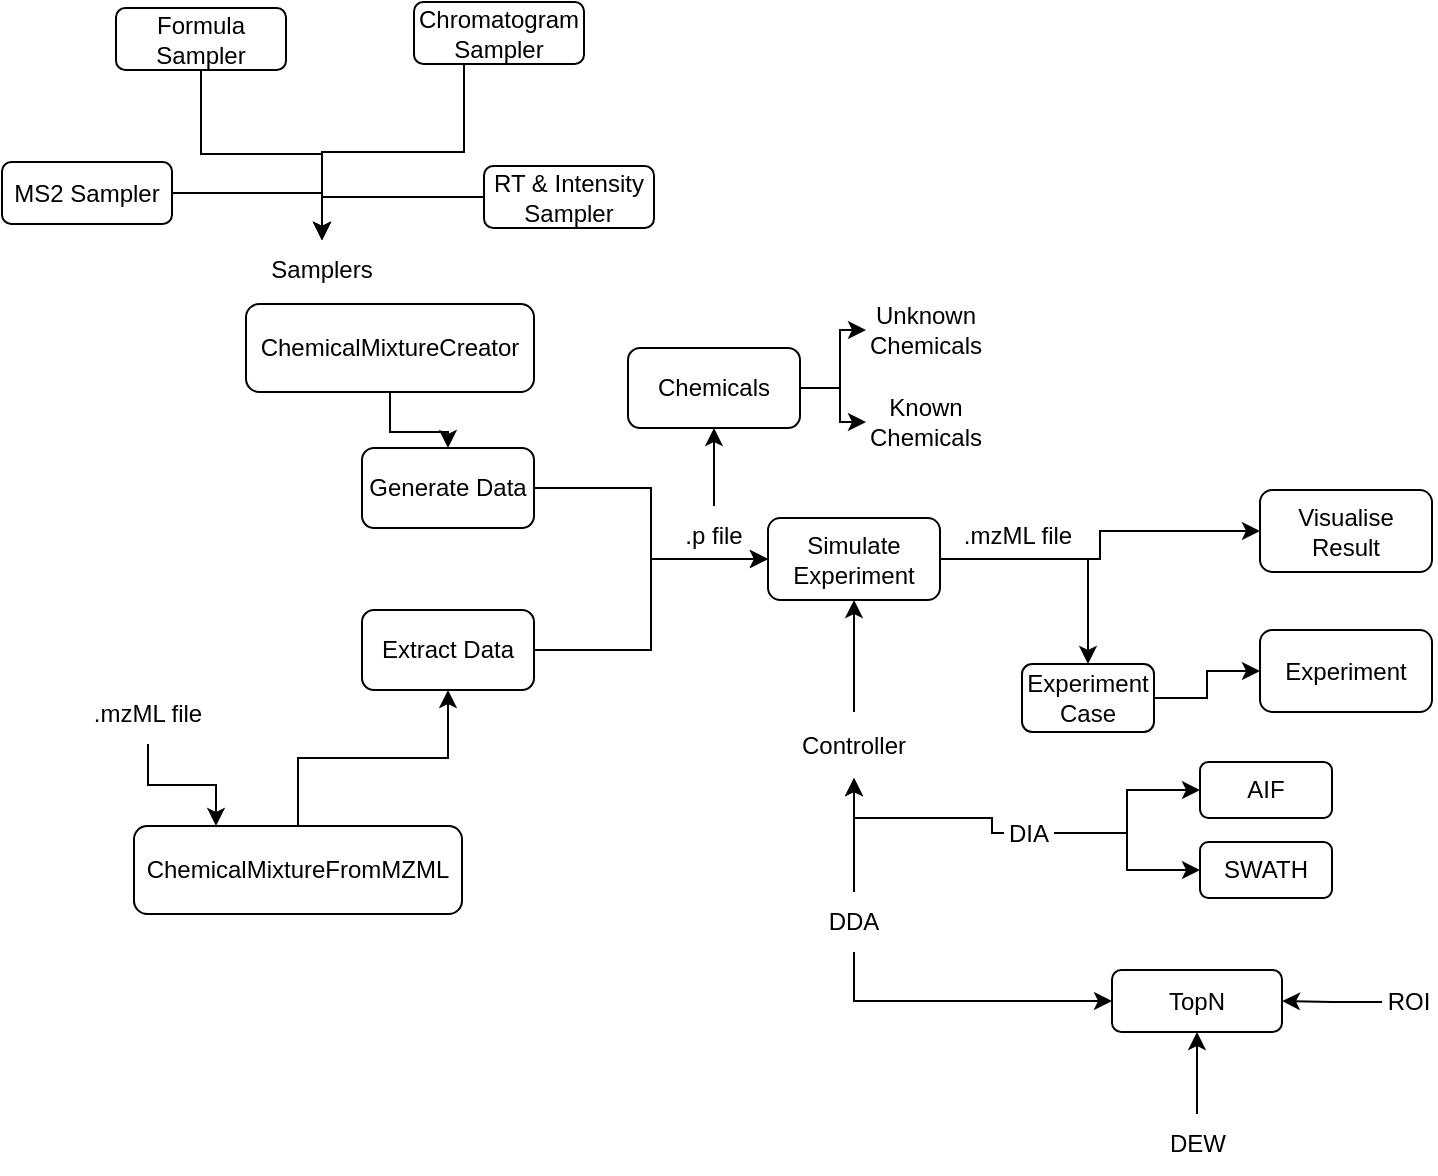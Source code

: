 <mxfile version="22.0.8" type="device">
  <diagram name="Page-1" id="VcRnJ9BwNJT9unxIMpZs">
    <mxGraphModel dx="936" dy="1743" grid="0" gridSize="10" guides="1" tooltips="1" connect="1" arrows="1" fold="1" page="1" pageScale="1" pageWidth="827" pageHeight="1169" math="0" shadow="0">
      <root>
        <mxCell id="0" />
        <mxCell id="1" parent="0" />
        <mxCell id="Hu1bN-nyQSnueHE8qcZ7-10" style="edgeStyle=orthogonalEdgeStyle;rounded=0;orthogonalLoop=1;jettySize=auto;html=1;exitX=1;exitY=0.5;exitDx=0;exitDy=0;entryX=0;entryY=0.5;entryDx=0;entryDy=0;" edge="1" parent="1" source="Hu1bN-nyQSnueHE8qcZ7-1" target="Hu1bN-nyQSnueHE8qcZ7-9">
          <mxGeometry relative="1" as="geometry" />
        </mxCell>
        <mxCell id="Hu1bN-nyQSnueHE8qcZ7-1" value="Generate Data" style="rounded=1;whiteSpace=wrap;html=1;" vertex="1" parent="1">
          <mxGeometry x="187" y="106" width="86" height="40" as="geometry" />
        </mxCell>
        <mxCell id="Hu1bN-nyQSnueHE8qcZ7-11" style="edgeStyle=orthogonalEdgeStyle;rounded=0;orthogonalLoop=1;jettySize=auto;html=1;exitX=1;exitY=0.5;exitDx=0;exitDy=0;entryX=0;entryY=0.5;entryDx=0;entryDy=0;" edge="1" parent="1" source="Hu1bN-nyQSnueHE8qcZ7-2" target="Hu1bN-nyQSnueHE8qcZ7-9">
          <mxGeometry relative="1" as="geometry" />
        </mxCell>
        <mxCell id="Hu1bN-nyQSnueHE8qcZ7-2" value="Extract Data" style="rounded=1;whiteSpace=wrap;html=1;" vertex="1" parent="1">
          <mxGeometry x="187" y="187" width="86" height="40" as="geometry" />
        </mxCell>
        <mxCell id="Hu1bN-nyQSnueHE8qcZ7-74" style="edgeStyle=orthogonalEdgeStyle;rounded=0;orthogonalLoop=1;jettySize=auto;html=1;exitX=0.5;exitY=1;exitDx=0;exitDy=0;entryX=0.25;entryY=0;entryDx=0;entryDy=0;" edge="1" parent="1" source="Hu1bN-nyQSnueHE8qcZ7-5" target="Hu1bN-nyQSnueHE8qcZ7-31">
          <mxGeometry relative="1" as="geometry" />
        </mxCell>
        <mxCell id="Hu1bN-nyQSnueHE8qcZ7-5" value=".mzML file" style="text;html=1;strokeColor=none;fillColor=none;align=center;verticalAlign=middle;whiteSpace=wrap;rounded=0;" vertex="1" parent="1">
          <mxGeometry x="50" y="224" width="60" height="30" as="geometry" />
        </mxCell>
        <mxCell id="Hu1bN-nyQSnueHE8qcZ7-44" style="edgeStyle=orthogonalEdgeStyle;rounded=0;orthogonalLoop=1;jettySize=auto;html=1;exitX=0.5;exitY=0;exitDx=0;exitDy=0;entryX=0.5;entryY=1;entryDx=0;entryDy=0;" edge="1" parent="1" source="Hu1bN-nyQSnueHE8qcZ7-7" target="Hu1bN-nyQSnueHE8qcZ7-43">
          <mxGeometry relative="1" as="geometry" />
        </mxCell>
        <mxCell id="Hu1bN-nyQSnueHE8qcZ7-7" value=".p file" style="text;html=1;strokeColor=none;fillColor=none;align=center;verticalAlign=middle;whiteSpace=wrap;rounded=0;" vertex="1" parent="1">
          <mxGeometry x="333" y="135" width="60" height="30" as="geometry" />
        </mxCell>
        <mxCell id="Hu1bN-nyQSnueHE8qcZ7-17" style="edgeStyle=orthogonalEdgeStyle;rounded=0;orthogonalLoop=1;jettySize=auto;html=1;exitX=1;exitY=0.5;exitDx=0;exitDy=0;entryX=0;entryY=0.5;entryDx=0;entryDy=0;" edge="1" parent="1" source="Hu1bN-nyQSnueHE8qcZ7-9" target="Hu1bN-nyQSnueHE8qcZ7-16">
          <mxGeometry relative="1" as="geometry" />
        </mxCell>
        <mxCell id="Hu1bN-nyQSnueHE8qcZ7-20" style="edgeStyle=orthogonalEdgeStyle;rounded=0;orthogonalLoop=1;jettySize=auto;html=1;exitX=1;exitY=0.5;exitDx=0;exitDy=0;entryX=0.5;entryY=0;entryDx=0;entryDy=0;" edge="1" parent="1" source="Hu1bN-nyQSnueHE8qcZ7-9" target="Hu1bN-nyQSnueHE8qcZ7-53">
          <mxGeometry relative="1" as="geometry">
            <mxPoint x="531" y="258" as="targetPoint" />
          </mxGeometry>
        </mxCell>
        <mxCell id="Hu1bN-nyQSnueHE8qcZ7-9" value="Simulate&lt;br&gt;Experiment" style="rounded=1;whiteSpace=wrap;html=1;" vertex="1" parent="1">
          <mxGeometry x="390" y="141" width="86" height="41" as="geometry" />
        </mxCell>
        <mxCell id="Hu1bN-nyQSnueHE8qcZ7-13" value="Controller" style="text;html=1;strokeColor=none;fillColor=none;align=center;verticalAlign=middle;whiteSpace=wrap;rounded=0;" vertex="1" parent="1">
          <mxGeometry x="403" y="238" width="60" height="33" as="geometry" />
        </mxCell>
        <mxCell id="Hu1bN-nyQSnueHE8qcZ7-14" value="" style="endArrow=classic;html=1;rounded=0;entryX=0.5;entryY=1;entryDx=0;entryDy=0;exitX=0.5;exitY=0;exitDx=0;exitDy=0;" edge="1" parent="1" source="Hu1bN-nyQSnueHE8qcZ7-13" target="Hu1bN-nyQSnueHE8qcZ7-9">
          <mxGeometry width="50" height="50" relative="1" as="geometry">
            <mxPoint x="433" y="216" as="sourcePoint" />
            <mxPoint x="476" y="172" as="targetPoint" />
          </mxGeometry>
        </mxCell>
        <mxCell id="Hu1bN-nyQSnueHE8qcZ7-16" value="Visualise&lt;br&gt;Result" style="rounded=1;whiteSpace=wrap;html=1;" vertex="1" parent="1">
          <mxGeometry x="636" y="127" width="86" height="41" as="geometry" />
        </mxCell>
        <mxCell id="Hu1bN-nyQSnueHE8qcZ7-18" value=".mzML file" style="text;html=1;strokeColor=none;fillColor=none;align=center;verticalAlign=middle;whiteSpace=wrap;rounded=0;" vertex="1" parent="1">
          <mxGeometry x="485" y="135" width="60" height="30" as="geometry" />
        </mxCell>
        <mxCell id="Hu1bN-nyQSnueHE8qcZ7-19" value="Experiment" style="rounded=1;whiteSpace=wrap;html=1;" vertex="1" parent="1">
          <mxGeometry x="636" y="197" width="86" height="41" as="geometry" />
        </mxCell>
        <mxCell id="Hu1bN-nyQSnueHE8qcZ7-70" style="edgeStyle=orthogonalEdgeStyle;rounded=0;orthogonalLoop=1;jettySize=auto;html=1;exitX=0.5;exitY=1;exitDx=0;exitDy=0;entryX=0.5;entryY=0;entryDx=0;entryDy=0;" edge="1" parent="1" source="Hu1bN-nyQSnueHE8qcZ7-26" target="Hu1bN-nyQSnueHE8qcZ7-1">
          <mxGeometry relative="1" as="geometry" />
        </mxCell>
        <mxCell id="Hu1bN-nyQSnueHE8qcZ7-26" value="ChemicalMixtureCreator" style="rounded=1;whiteSpace=wrap;html=1;" vertex="1" parent="1">
          <mxGeometry x="129" y="34" width="144" height="44" as="geometry" />
        </mxCell>
        <mxCell id="Hu1bN-nyQSnueHE8qcZ7-28" value="Samplers" style="text;html=1;strokeColor=none;fillColor=none;align=center;verticalAlign=middle;whiteSpace=wrap;rounded=0;" vertex="1" parent="1">
          <mxGeometry x="137" y="2" width="60" height="30" as="geometry" />
        </mxCell>
        <mxCell id="Hu1bN-nyQSnueHE8qcZ7-32" style="edgeStyle=orthogonalEdgeStyle;rounded=0;orthogonalLoop=1;jettySize=auto;html=1;exitX=0.5;exitY=0;exitDx=0;exitDy=0;entryX=0.5;entryY=1;entryDx=0;entryDy=0;" edge="1" parent="1" source="Hu1bN-nyQSnueHE8qcZ7-31" target="Hu1bN-nyQSnueHE8qcZ7-2">
          <mxGeometry relative="1" as="geometry" />
        </mxCell>
        <mxCell id="Hu1bN-nyQSnueHE8qcZ7-31" value="ChemicalMixtureFromMZML" style="rounded=1;whiteSpace=wrap;html=1;" vertex="1" parent="1">
          <mxGeometry x="73" y="295" width="164" height="44" as="geometry" />
        </mxCell>
        <mxCell id="Hu1bN-nyQSnueHE8qcZ7-73" style="edgeStyle=orthogonalEdgeStyle;rounded=0;orthogonalLoop=1;jettySize=auto;html=1;exitX=1;exitY=0.5;exitDx=0;exitDy=0;entryX=0.5;entryY=0;entryDx=0;entryDy=0;" edge="1" parent="1" source="Hu1bN-nyQSnueHE8qcZ7-34" target="Hu1bN-nyQSnueHE8qcZ7-28">
          <mxGeometry relative="1" as="geometry" />
        </mxCell>
        <mxCell id="Hu1bN-nyQSnueHE8qcZ7-34" value="MS2 Sampler" style="rounded=1;whiteSpace=wrap;html=1;" vertex="1" parent="1">
          <mxGeometry x="7" y="-37" width="85" height="31" as="geometry" />
        </mxCell>
        <mxCell id="Hu1bN-nyQSnueHE8qcZ7-72" style="edgeStyle=orthogonalEdgeStyle;rounded=0;orthogonalLoop=1;jettySize=auto;html=1;exitX=0.5;exitY=1;exitDx=0;exitDy=0;entryX=0.5;entryY=0;entryDx=0;entryDy=0;" edge="1" parent="1" source="Hu1bN-nyQSnueHE8qcZ7-35" target="Hu1bN-nyQSnueHE8qcZ7-28">
          <mxGeometry relative="1" as="geometry">
            <Array as="points">
              <mxPoint x="106" y="-41" />
              <mxPoint x="167" y="-41" />
            </Array>
          </mxGeometry>
        </mxCell>
        <mxCell id="Hu1bN-nyQSnueHE8qcZ7-35" value="Formula Sampler" style="rounded=1;whiteSpace=wrap;html=1;" vertex="1" parent="1">
          <mxGeometry x="64" y="-114" width="85" height="31" as="geometry" />
        </mxCell>
        <mxCell id="Hu1bN-nyQSnueHE8qcZ7-71" style="edgeStyle=orthogonalEdgeStyle;rounded=0;orthogonalLoop=1;jettySize=auto;html=1;exitX=0.5;exitY=1;exitDx=0;exitDy=0;entryX=0.5;entryY=0;entryDx=0;entryDy=0;" edge="1" parent="1" source="Hu1bN-nyQSnueHE8qcZ7-36" target="Hu1bN-nyQSnueHE8qcZ7-28">
          <mxGeometry relative="1" as="geometry">
            <Array as="points">
              <mxPoint x="238" y="-86" />
              <mxPoint x="238" y="-42" />
              <mxPoint x="167" y="-42" />
            </Array>
          </mxGeometry>
        </mxCell>
        <mxCell id="Hu1bN-nyQSnueHE8qcZ7-36" value="Chromatogram Sampler" style="rounded=1;whiteSpace=wrap;html=1;" vertex="1" parent="1">
          <mxGeometry x="213" y="-117" width="85" height="31" as="geometry" />
        </mxCell>
        <mxCell id="Hu1bN-nyQSnueHE8qcZ7-42" style="edgeStyle=orthogonalEdgeStyle;rounded=0;orthogonalLoop=1;jettySize=auto;html=1;exitX=0;exitY=0.5;exitDx=0;exitDy=0;entryX=0.5;entryY=0;entryDx=0;entryDy=0;" edge="1" parent="1" source="Hu1bN-nyQSnueHE8qcZ7-37" target="Hu1bN-nyQSnueHE8qcZ7-28">
          <mxGeometry relative="1" as="geometry" />
        </mxCell>
        <mxCell id="Hu1bN-nyQSnueHE8qcZ7-37" value="RT &amp;amp; Intensity Sampler" style="rounded=1;whiteSpace=wrap;html=1;" vertex="1" parent="1">
          <mxGeometry x="248" y="-35" width="85" height="31" as="geometry" />
        </mxCell>
        <mxCell id="Hu1bN-nyQSnueHE8qcZ7-47" style="edgeStyle=orthogonalEdgeStyle;rounded=0;orthogonalLoop=1;jettySize=auto;html=1;exitX=1;exitY=0.5;exitDx=0;exitDy=0;entryX=0;entryY=0.5;entryDx=0;entryDy=0;" edge="1" parent="1" source="Hu1bN-nyQSnueHE8qcZ7-43" target="Hu1bN-nyQSnueHE8qcZ7-45">
          <mxGeometry relative="1" as="geometry" />
        </mxCell>
        <mxCell id="Hu1bN-nyQSnueHE8qcZ7-49" style="edgeStyle=orthogonalEdgeStyle;rounded=0;orthogonalLoop=1;jettySize=auto;html=1;exitX=1;exitY=0.5;exitDx=0;exitDy=0;" edge="1" parent="1" source="Hu1bN-nyQSnueHE8qcZ7-43" target="Hu1bN-nyQSnueHE8qcZ7-46">
          <mxGeometry relative="1" as="geometry" />
        </mxCell>
        <mxCell id="Hu1bN-nyQSnueHE8qcZ7-43" value="Chemicals" style="rounded=1;whiteSpace=wrap;html=1;" vertex="1" parent="1">
          <mxGeometry x="320" y="56" width="86" height="40" as="geometry" />
        </mxCell>
        <mxCell id="Hu1bN-nyQSnueHE8qcZ7-45" value="Unknown Chemicals" style="text;html=1;strokeColor=none;fillColor=none;align=center;verticalAlign=middle;whiteSpace=wrap;rounded=0;" vertex="1" parent="1">
          <mxGeometry x="439" y="32" width="60" height="30" as="geometry" />
        </mxCell>
        <mxCell id="Hu1bN-nyQSnueHE8qcZ7-46" value="Known Chemicals" style="text;html=1;strokeColor=none;fillColor=none;align=center;verticalAlign=middle;whiteSpace=wrap;rounded=0;" vertex="1" parent="1">
          <mxGeometry x="439" y="78" width="60" height="30" as="geometry" />
        </mxCell>
        <mxCell id="Hu1bN-nyQSnueHE8qcZ7-54" style="edgeStyle=orthogonalEdgeStyle;rounded=0;orthogonalLoop=1;jettySize=auto;html=1;exitX=1;exitY=0.5;exitDx=0;exitDy=0;entryX=0;entryY=0.5;entryDx=0;entryDy=0;" edge="1" parent="1" source="Hu1bN-nyQSnueHE8qcZ7-53" target="Hu1bN-nyQSnueHE8qcZ7-19">
          <mxGeometry relative="1" as="geometry" />
        </mxCell>
        <mxCell id="Hu1bN-nyQSnueHE8qcZ7-53" value="Experiment Case" style="text;html=1;strokeColor=default;fillColor=none;align=center;verticalAlign=middle;whiteSpace=wrap;rounded=1;" vertex="1" parent="1">
          <mxGeometry x="517" y="214" width="66" height="34" as="geometry" />
        </mxCell>
        <mxCell id="Hu1bN-nyQSnueHE8qcZ7-59" style="edgeStyle=orthogonalEdgeStyle;rounded=0;orthogonalLoop=1;jettySize=auto;html=1;exitX=0;exitY=0.5;exitDx=0;exitDy=0;entryX=0.5;entryY=1;entryDx=0;entryDy=0;" edge="1" parent="1" source="Hu1bN-nyQSnueHE8qcZ7-56" target="Hu1bN-nyQSnueHE8qcZ7-13">
          <mxGeometry relative="1" as="geometry">
            <Array as="points">
              <mxPoint x="502" y="299" />
              <mxPoint x="502" y="291" />
              <mxPoint x="433" y="291" />
            </Array>
          </mxGeometry>
        </mxCell>
        <mxCell id="Hu1bN-nyQSnueHE8qcZ7-64" style="edgeStyle=orthogonalEdgeStyle;rounded=0;orthogonalLoop=1;jettySize=auto;html=1;exitX=1;exitY=0.5;exitDx=0;exitDy=0;entryX=0;entryY=0.5;entryDx=0;entryDy=0;" edge="1" parent="1" source="Hu1bN-nyQSnueHE8qcZ7-56" target="Hu1bN-nyQSnueHE8qcZ7-63">
          <mxGeometry relative="1" as="geometry" />
        </mxCell>
        <mxCell id="Hu1bN-nyQSnueHE8qcZ7-65" style="edgeStyle=orthogonalEdgeStyle;rounded=0;orthogonalLoop=1;jettySize=auto;html=1;exitX=1;exitY=0.5;exitDx=0;exitDy=0;entryX=0;entryY=0.5;entryDx=0;entryDy=0;" edge="1" parent="1" source="Hu1bN-nyQSnueHE8qcZ7-56" target="Hu1bN-nyQSnueHE8qcZ7-62">
          <mxGeometry relative="1" as="geometry" />
        </mxCell>
        <mxCell id="Hu1bN-nyQSnueHE8qcZ7-56" value="DIA" style="text;html=1;strokeColor=none;fillColor=none;align=center;verticalAlign=middle;whiteSpace=wrap;rounded=0;" vertex="1" parent="1">
          <mxGeometry x="508" y="284" width="25" height="29" as="geometry" />
        </mxCell>
        <mxCell id="Hu1bN-nyQSnueHE8qcZ7-58" style="edgeStyle=orthogonalEdgeStyle;rounded=0;orthogonalLoop=1;jettySize=auto;html=1;exitX=0.5;exitY=0;exitDx=0;exitDy=0;entryX=0.5;entryY=1;entryDx=0;entryDy=0;" edge="1" parent="1" source="Hu1bN-nyQSnueHE8qcZ7-57" target="Hu1bN-nyQSnueHE8qcZ7-13">
          <mxGeometry relative="1" as="geometry" />
        </mxCell>
        <mxCell id="Hu1bN-nyQSnueHE8qcZ7-61" style="edgeStyle=orthogonalEdgeStyle;rounded=0;orthogonalLoop=1;jettySize=auto;html=1;exitX=0.5;exitY=1;exitDx=0;exitDy=0;entryX=0;entryY=0.5;entryDx=0;entryDy=0;" edge="1" parent="1" source="Hu1bN-nyQSnueHE8qcZ7-57" target="Hu1bN-nyQSnueHE8qcZ7-60">
          <mxGeometry relative="1" as="geometry" />
        </mxCell>
        <mxCell id="Hu1bN-nyQSnueHE8qcZ7-57" value="DDA" style="text;html=1;strokeColor=none;fillColor=none;align=center;verticalAlign=middle;whiteSpace=wrap;rounded=0;" vertex="1" parent="1">
          <mxGeometry x="403" y="328" width="60" height="30" as="geometry" />
        </mxCell>
        <mxCell id="Hu1bN-nyQSnueHE8qcZ7-60" value="TopN" style="rounded=1;whiteSpace=wrap;html=1;" vertex="1" parent="1">
          <mxGeometry x="562" y="367" width="85" height="31" as="geometry" />
        </mxCell>
        <mxCell id="Hu1bN-nyQSnueHE8qcZ7-62" value="SWATH" style="rounded=1;whiteSpace=wrap;html=1;" vertex="1" parent="1">
          <mxGeometry x="606" y="303" width="66" height="28" as="geometry" />
        </mxCell>
        <mxCell id="Hu1bN-nyQSnueHE8qcZ7-63" value="AIF" style="rounded=1;whiteSpace=wrap;html=1;" vertex="1" parent="1">
          <mxGeometry x="606" y="263" width="66" height="28" as="geometry" />
        </mxCell>
        <mxCell id="Hu1bN-nyQSnueHE8qcZ7-67" style="edgeStyle=orthogonalEdgeStyle;rounded=0;orthogonalLoop=1;jettySize=auto;html=1;exitX=0.5;exitY=0;exitDx=0;exitDy=0;entryX=0.5;entryY=1;entryDx=0;entryDy=0;" edge="1" parent="1" source="Hu1bN-nyQSnueHE8qcZ7-66" target="Hu1bN-nyQSnueHE8qcZ7-60">
          <mxGeometry relative="1" as="geometry" />
        </mxCell>
        <mxCell id="Hu1bN-nyQSnueHE8qcZ7-66" value="DEW" style="text;html=1;strokeColor=none;fillColor=none;align=center;verticalAlign=middle;whiteSpace=wrap;rounded=0;" vertex="1" parent="1">
          <mxGeometry x="574.5" y="439" width="60" height="30" as="geometry" />
        </mxCell>
        <mxCell id="Hu1bN-nyQSnueHE8qcZ7-69" style="edgeStyle=orthogonalEdgeStyle;rounded=0;orthogonalLoop=1;jettySize=auto;html=1;exitX=0;exitY=0.5;exitDx=0;exitDy=0;entryX=1;entryY=0.5;entryDx=0;entryDy=0;" edge="1" parent="1" source="Hu1bN-nyQSnueHE8qcZ7-68" target="Hu1bN-nyQSnueHE8qcZ7-60">
          <mxGeometry relative="1" as="geometry" />
        </mxCell>
        <mxCell id="Hu1bN-nyQSnueHE8qcZ7-68" value="ROI" style="text;html=1;strokeColor=none;fillColor=none;align=center;verticalAlign=middle;whiteSpace=wrap;rounded=0;" vertex="1" parent="1">
          <mxGeometry x="697" y="368" width="27" height="30" as="geometry" />
        </mxCell>
      </root>
    </mxGraphModel>
  </diagram>
</mxfile>
